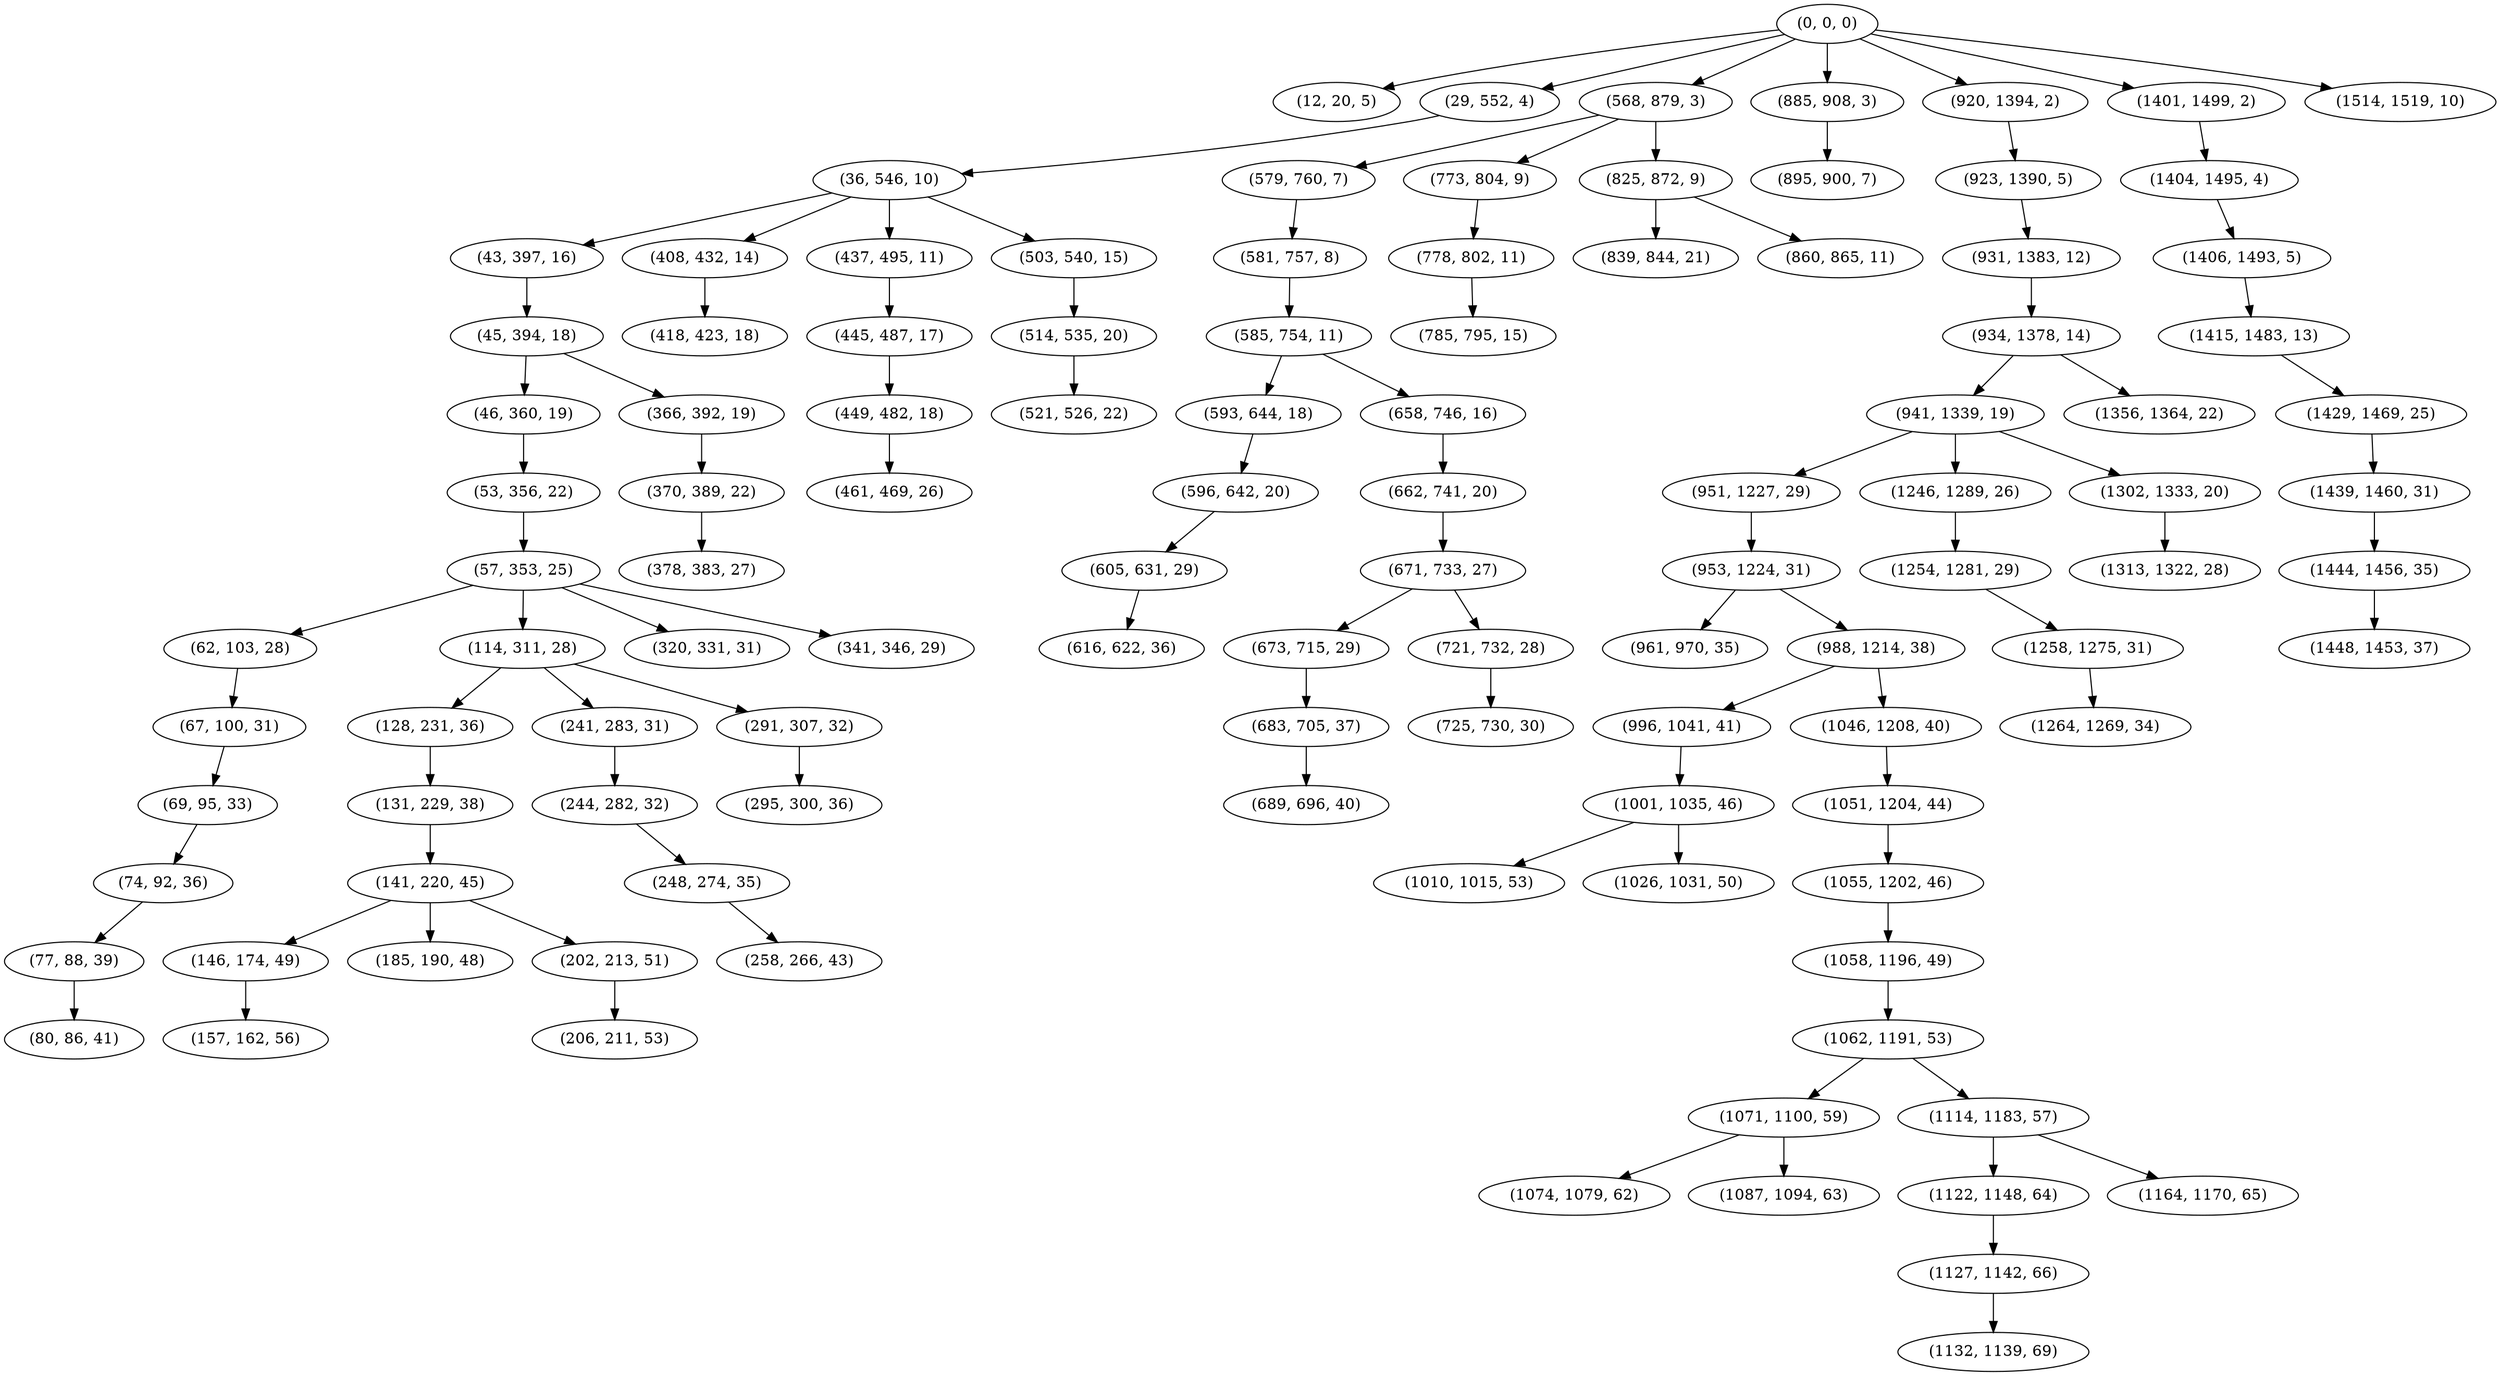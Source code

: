 digraph tree {
    "(0, 0, 0)";
    "(12, 20, 5)";
    "(29, 552, 4)";
    "(36, 546, 10)";
    "(43, 397, 16)";
    "(45, 394, 18)";
    "(46, 360, 19)";
    "(53, 356, 22)";
    "(57, 353, 25)";
    "(62, 103, 28)";
    "(67, 100, 31)";
    "(69, 95, 33)";
    "(74, 92, 36)";
    "(77, 88, 39)";
    "(80, 86, 41)";
    "(114, 311, 28)";
    "(128, 231, 36)";
    "(131, 229, 38)";
    "(141, 220, 45)";
    "(146, 174, 49)";
    "(157, 162, 56)";
    "(185, 190, 48)";
    "(202, 213, 51)";
    "(206, 211, 53)";
    "(241, 283, 31)";
    "(244, 282, 32)";
    "(248, 274, 35)";
    "(258, 266, 43)";
    "(291, 307, 32)";
    "(295, 300, 36)";
    "(320, 331, 31)";
    "(341, 346, 29)";
    "(366, 392, 19)";
    "(370, 389, 22)";
    "(378, 383, 27)";
    "(408, 432, 14)";
    "(418, 423, 18)";
    "(437, 495, 11)";
    "(445, 487, 17)";
    "(449, 482, 18)";
    "(461, 469, 26)";
    "(503, 540, 15)";
    "(514, 535, 20)";
    "(521, 526, 22)";
    "(568, 879, 3)";
    "(579, 760, 7)";
    "(581, 757, 8)";
    "(585, 754, 11)";
    "(593, 644, 18)";
    "(596, 642, 20)";
    "(605, 631, 29)";
    "(616, 622, 36)";
    "(658, 746, 16)";
    "(662, 741, 20)";
    "(671, 733, 27)";
    "(673, 715, 29)";
    "(683, 705, 37)";
    "(689, 696, 40)";
    "(721, 732, 28)";
    "(725, 730, 30)";
    "(773, 804, 9)";
    "(778, 802, 11)";
    "(785, 795, 15)";
    "(825, 872, 9)";
    "(839, 844, 21)";
    "(860, 865, 11)";
    "(885, 908, 3)";
    "(895, 900, 7)";
    "(920, 1394, 2)";
    "(923, 1390, 5)";
    "(931, 1383, 12)";
    "(934, 1378, 14)";
    "(941, 1339, 19)";
    "(951, 1227, 29)";
    "(953, 1224, 31)";
    "(961, 970, 35)";
    "(988, 1214, 38)";
    "(996, 1041, 41)";
    "(1001, 1035, 46)";
    "(1010, 1015, 53)";
    "(1026, 1031, 50)";
    "(1046, 1208, 40)";
    "(1051, 1204, 44)";
    "(1055, 1202, 46)";
    "(1058, 1196, 49)";
    "(1062, 1191, 53)";
    "(1071, 1100, 59)";
    "(1074, 1079, 62)";
    "(1087, 1094, 63)";
    "(1114, 1183, 57)";
    "(1122, 1148, 64)";
    "(1127, 1142, 66)";
    "(1132, 1139, 69)";
    "(1164, 1170, 65)";
    "(1246, 1289, 26)";
    "(1254, 1281, 29)";
    "(1258, 1275, 31)";
    "(1264, 1269, 34)";
    "(1302, 1333, 20)";
    "(1313, 1322, 28)";
    "(1356, 1364, 22)";
    "(1401, 1499, 2)";
    "(1404, 1495, 4)";
    "(1406, 1493, 5)";
    "(1415, 1483, 13)";
    "(1429, 1469, 25)";
    "(1439, 1460, 31)";
    "(1444, 1456, 35)";
    "(1448, 1453, 37)";
    "(1514, 1519, 10)";
    "(0, 0, 0)" -> "(12, 20, 5)";
    "(0, 0, 0)" -> "(29, 552, 4)";
    "(0, 0, 0)" -> "(568, 879, 3)";
    "(0, 0, 0)" -> "(885, 908, 3)";
    "(0, 0, 0)" -> "(920, 1394, 2)";
    "(0, 0, 0)" -> "(1401, 1499, 2)";
    "(0, 0, 0)" -> "(1514, 1519, 10)";
    "(29, 552, 4)" -> "(36, 546, 10)";
    "(36, 546, 10)" -> "(43, 397, 16)";
    "(36, 546, 10)" -> "(408, 432, 14)";
    "(36, 546, 10)" -> "(437, 495, 11)";
    "(36, 546, 10)" -> "(503, 540, 15)";
    "(43, 397, 16)" -> "(45, 394, 18)";
    "(45, 394, 18)" -> "(46, 360, 19)";
    "(45, 394, 18)" -> "(366, 392, 19)";
    "(46, 360, 19)" -> "(53, 356, 22)";
    "(53, 356, 22)" -> "(57, 353, 25)";
    "(57, 353, 25)" -> "(62, 103, 28)";
    "(57, 353, 25)" -> "(114, 311, 28)";
    "(57, 353, 25)" -> "(320, 331, 31)";
    "(57, 353, 25)" -> "(341, 346, 29)";
    "(62, 103, 28)" -> "(67, 100, 31)";
    "(67, 100, 31)" -> "(69, 95, 33)";
    "(69, 95, 33)" -> "(74, 92, 36)";
    "(74, 92, 36)" -> "(77, 88, 39)";
    "(77, 88, 39)" -> "(80, 86, 41)";
    "(114, 311, 28)" -> "(128, 231, 36)";
    "(114, 311, 28)" -> "(241, 283, 31)";
    "(114, 311, 28)" -> "(291, 307, 32)";
    "(128, 231, 36)" -> "(131, 229, 38)";
    "(131, 229, 38)" -> "(141, 220, 45)";
    "(141, 220, 45)" -> "(146, 174, 49)";
    "(141, 220, 45)" -> "(185, 190, 48)";
    "(141, 220, 45)" -> "(202, 213, 51)";
    "(146, 174, 49)" -> "(157, 162, 56)";
    "(202, 213, 51)" -> "(206, 211, 53)";
    "(241, 283, 31)" -> "(244, 282, 32)";
    "(244, 282, 32)" -> "(248, 274, 35)";
    "(248, 274, 35)" -> "(258, 266, 43)";
    "(291, 307, 32)" -> "(295, 300, 36)";
    "(366, 392, 19)" -> "(370, 389, 22)";
    "(370, 389, 22)" -> "(378, 383, 27)";
    "(408, 432, 14)" -> "(418, 423, 18)";
    "(437, 495, 11)" -> "(445, 487, 17)";
    "(445, 487, 17)" -> "(449, 482, 18)";
    "(449, 482, 18)" -> "(461, 469, 26)";
    "(503, 540, 15)" -> "(514, 535, 20)";
    "(514, 535, 20)" -> "(521, 526, 22)";
    "(568, 879, 3)" -> "(579, 760, 7)";
    "(568, 879, 3)" -> "(773, 804, 9)";
    "(568, 879, 3)" -> "(825, 872, 9)";
    "(579, 760, 7)" -> "(581, 757, 8)";
    "(581, 757, 8)" -> "(585, 754, 11)";
    "(585, 754, 11)" -> "(593, 644, 18)";
    "(585, 754, 11)" -> "(658, 746, 16)";
    "(593, 644, 18)" -> "(596, 642, 20)";
    "(596, 642, 20)" -> "(605, 631, 29)";
    "(605, 631, 29)" -> "(616, 622, 36)";
    "(658, 746, 16)" -> "(662, 741, 20)";
    "(662, 741, 20)" -> "(671, 733, 27)";
    "(671, 733, 27)" -> "(673, 715, 29)";
    "(671, 733, 27)" -> "(721, 732, 28)";
    "(673, 715, 29)" -> "(683, 705, 37)";
    "(683, 705, 37)" -> "(689, 696, 40)";
    "(721, 732, 28)" -> "(725, 730, 30)";
    "(773, 804, 9)" -> "(778, 802, 11)";
    "(778, 802, 11)" -> "(785, 795, 15)";
    "(825, 872, 9)" -> "(839, 844, 21)";
    "(825, 872, 9)" -> "(860, 865, 11)";
    "(885, 908, 3)" -> "(895, 900, 7)";
    "(920, 1394, 2)" -> "(923, 1390, 5)";
    "(923, 1390, 5)" -> "(931, 1383, 12)";
    "(931, 1383, 12)" -> "(934, 1378, 14)";
    "(934, 1378, 14)" -> "(941, 1339, 19)";
    "(934, 1378, 14)" -> "(1356, 1364, 22)";
    "(941, 1339, 19)" -> "(951, 1227, 29)";
    "(941, 1339, 19)" -> "(1246, 1289, 26)";
    "(941, 1339, 19)" -> "(1302, 1333, 20)";
    "(951, 1227, 29)" -> "(953, 1224, 31)";
    "(953, 1224, 31)" -> "(961, 970, 35)";
    "(953, 1224, 31)" -> "(988, 1214, 38)";
    "(988, 1214, 38)" -> "(996, 1041, 41)";
    "(988, 1214, 38)" -> "(1046, 1208, 40)";
    "(996, 1041, 41)" -> "(1001, 1035, 46)";
    "(1001, 1035, 46)" -> "(1010, 1015, 53)";
    "(1001, 1035, 46)" -> "(1026, 1031, 50)";
    "(1046, 1208, 40)" -> "(1051, 1204, 44)";
    "(1051, 1204, 44)" -> "(1055, 1202, 46)";
    "(1055, 1202, 46)" -> "(1058, 1196, 49)";
    "(1058, 1196, 49)" -> "(1062, 1191, 53)";
    "(1062, 1191, 53)" -> "(1071, 1100, 59)";
    "(1062, 1191, 53)" -> "(1114, 1183, 57)";
    "(1071, 1100, 59)" -> "(1074, 1079, 62)";
    "(1071, 1100, 59)" -> "(1087, 1094, 63)";
    "(1114, 1183, 57)" -> "(1122, 1148, 64)";
    "(1114, 1183, 57)" -> "(1164, 1170, 65)";
    "(1122, 1148, 64)" -> "(1127, 1142, 66)";
    "(1127, 1142, 66)" -> "(1132, 1139, 69)";
    "(1246, 1289, 26)" -> "(1254, 1281, 29)";
    "(1254, 1281, 29)" -> "(1258, 1275, 31)";
    "(1258, 1275, 31)" -> "(1264, 1269, 34)";
    "(1302, 1333, 20)" -> "(1313, 1322, 28)";
    "(1401, 1499, 2)" -> "(1404, 1495, 4)";
    "(1404, 1495, 4)" -> "(1406, 1493, 5)";
    "(1406, 1493, 5)" -> "(1415, 1483, 13)";
    "(1415, 1483, 13)" -> "(1429, 1469, 25)";
    "(1429, 1469, 25)" -> "(1439, 1460, 31)";
    "(1439, 1460, 31)" -> "(1444, 1456, 35)";
    "(1444, 1456, 35)" -> "(1448, 1453, 37)";
}
